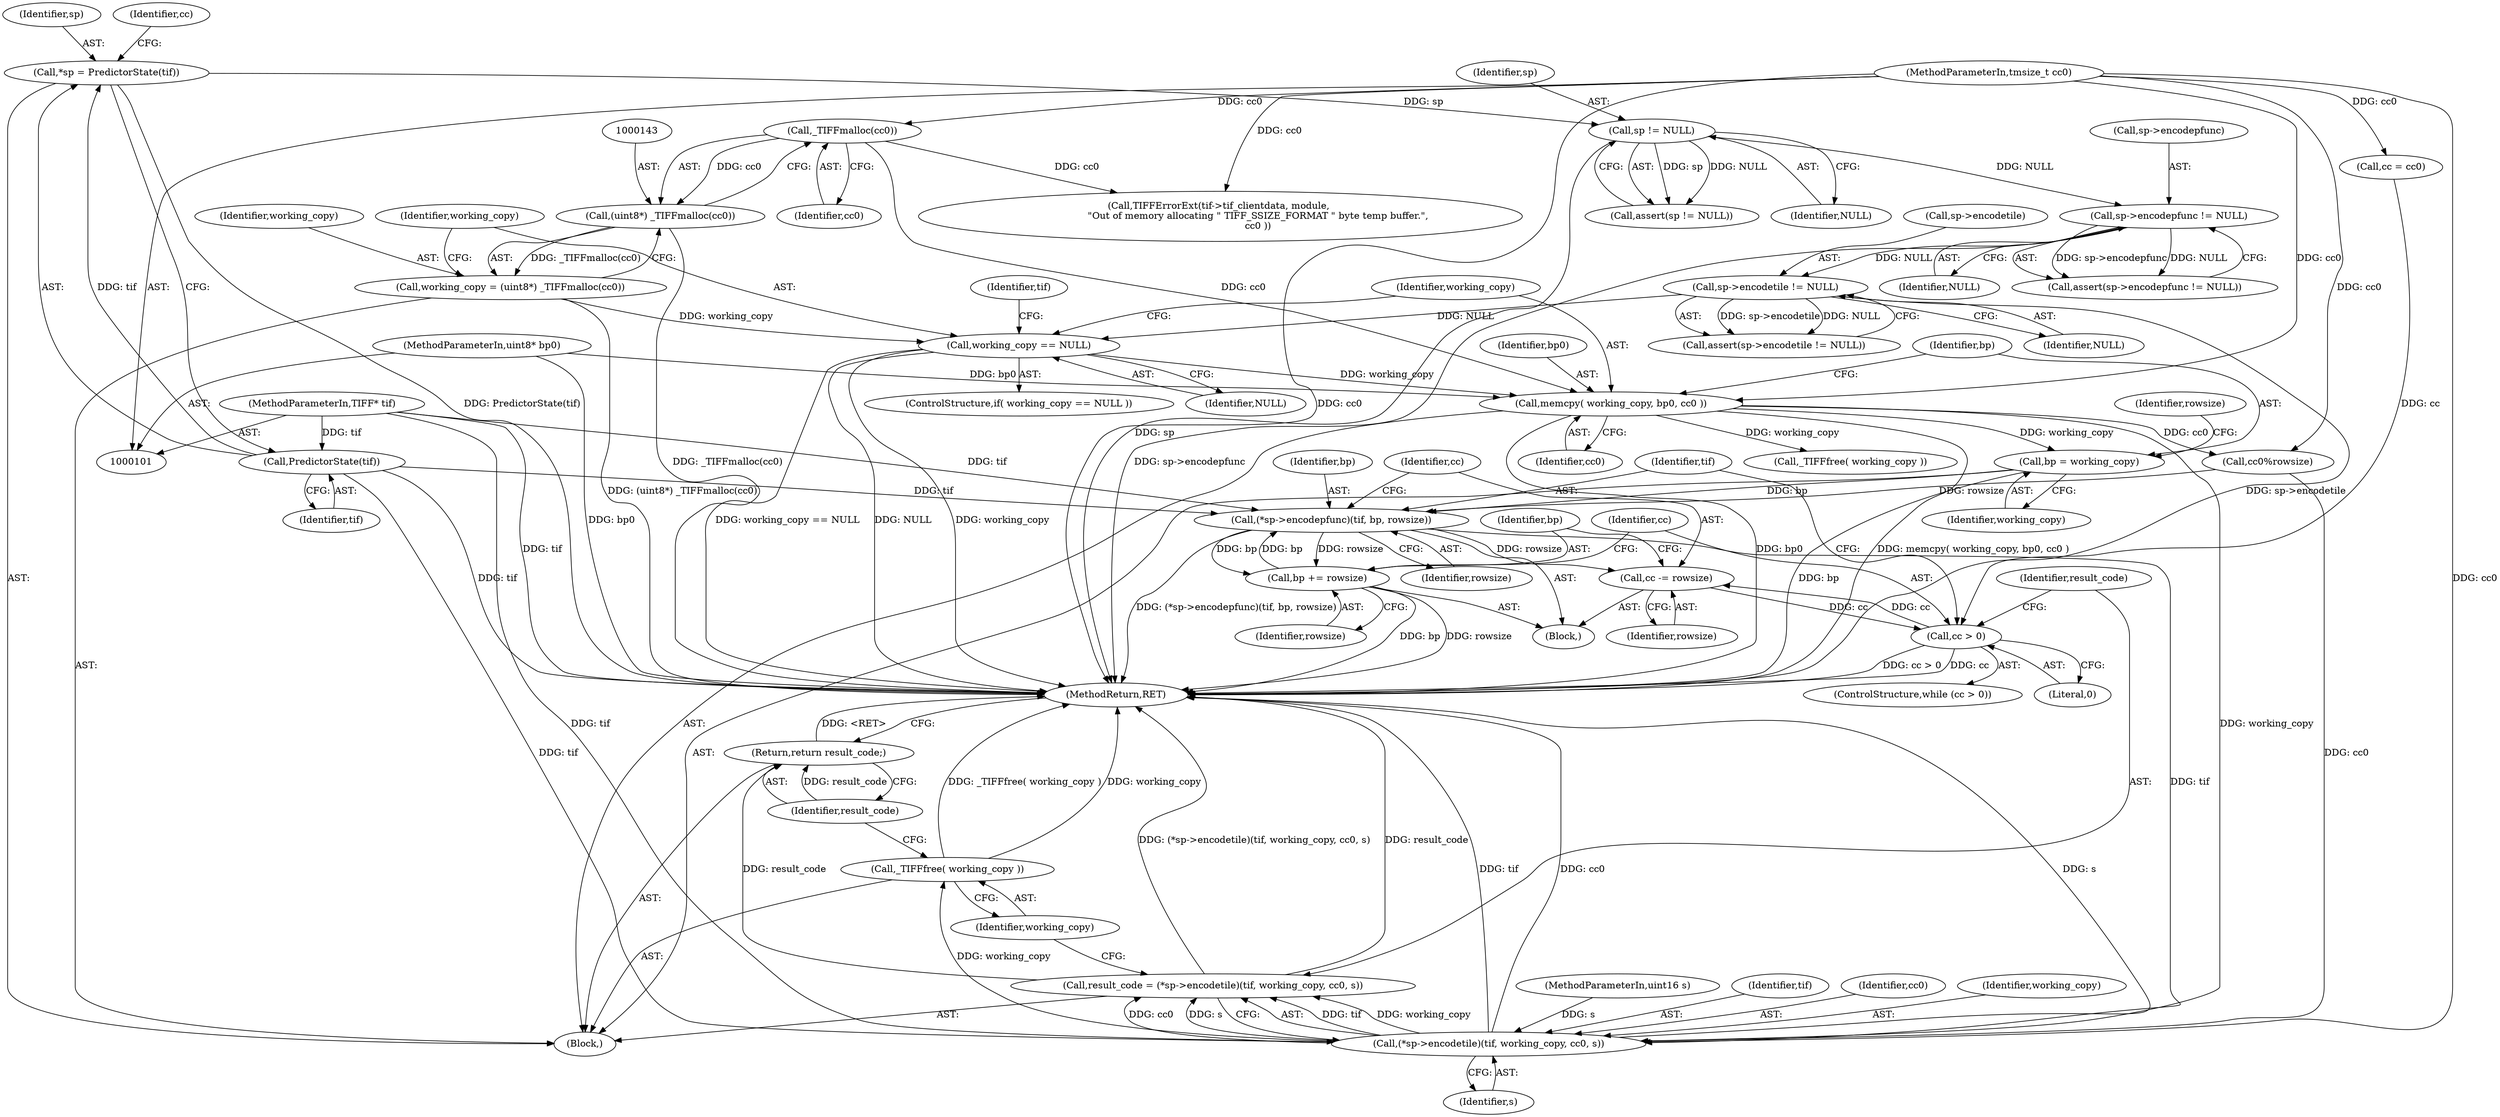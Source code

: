 digraph "0_libtiff_6a984bf7905c6621281588431f384e79d11a2e33@API" {
"1000164" [label="(Call,bp = working_copy)"];
"1000160" [label="(Call,memcpy( working_copy, bp0, cc0 ))"];
"1000147" [label="(Call,working_copy == NULL)"];
"1000140" [label="(Call,working_copy = (uint8*) _TIFFmalloc(cc0))"];
"1000142" [label="(Call,(uint8*) _TIFFmalloc(cc0))"];
"1000144" [label="(Call,_TIFFmalloc(cc0))"];
"1000104" [label="(MethodParameterIn,tmsize_t cc0)"];
"1000135" [label="(Call,sp->encodetile != NULL)"];
"1000129" [label="(Call,sp->encodepfunc != NULL)"];
"1000125" [label="(Call,sp != NULL)"];
"1000112" [label="(Call,*sp = PredictorState(tif))"];
"1000114" [label="(Call,PredictorState(tif))"];
"1000102" [label="(MethodParameterIn,TIFF* tif)"];
"1000103" [label="(MethodParameterIn,uint8* bp0)"];
"1000199" [label="(Call,(*sp->encodepfunc)(tif, bp, rowsize))"];
"1000203" [label="(Call,cc -= rowsize)"];
"1000195" [label="(Call,cc > 0)"];
"1000206" [label="(Call,bp += rowsize)"];
"1000211" [label="(Call,(*sp->encodetile)(tif, working_copy, cc0, s))"];
"1000209" [label="(Call,result_code = (*sp->encodetile)(tif, working_copy, cc0, s))"];
"1000218" [label="(Return,return result_code;)"];
"1000216" [label="(Call,_TIFFfree( working_copy ))"];
"1000105" [label="(MethodParameterIn,uint16 s)"];
"1000130" [label="(Call,sp->encodepfunc)"];
"1000113" [label="(Identifier,sp)"];
"1000146" [label="(ControlStructure,if( working_copy == NULL ))"];
"1000203" [label="(Call,cc -= rowsize)"];
"1000145" [label="(Identifier,cc0)"];
"1000219" [label="(Identifier,result_code)"];
"1000140" [label="(Call,working_copy = (uint8*) _TIFFmalloc(cc0))"];
"1000165" [label="(Identifier,bp)"];
"1000142" [label="(Call,(uint8*) _TIFFmalloc(cc0))"];
"1000209" [label="(Call,result_code = (*sp->encodetile)(tif, working_copy, cc0, s))"];
"1000115" [label="(Identifier,tif)"];
"1000119" [label="(Identifier,cc)"];
"1000212" [label="(Identifier,tif)"];
"1000161" [label="(Identifier,working_copy)"];
"1000199" [label="(Call,(*sp->encodepfunc)(tif, bp, rowsize))"];
"1000206" [label="(Call,bp += rowsize)"];
"1000164" [label="(Call,bp = working_copy)"];
"1000197" [label="(Literal,0)"];
"1000168" [label="(Identifier,rowsize)"];
"1000163" [label="(Identifier,cc0)"];
"1000204" [label="(Identifier,cc)"];
"1000144" [label="(Call,_TIFFmalloc(cc0))"];
"1000162" [label="(Identifier,bp0)"];
"1000124" [label="(Call,assert(sp != NULL))"];
"1000136" [label="(Call,sp->encodetile)"];
"1000147" [label="(Call,working_copy == NULL)"];
"1000166" [label="(Identifier,working_copy)"];
"1000126" [label="(Identifier,sp)"];
"1000114" [label="(Call,PredictorState(tif))"];
"1000134" [label="(Call,assert(sp->encodetile != NULL))"];
"1000218" [label="(Return,return result_code;)"];
"1000127" [label="(Identifier,NULL)"];
"1000190" [label="(Call,_TIFFfree( working_copy ))"];
"1000118" [label="(Call,cc = cc0)"];
"1000148" [label="(Identifier,working_copy)"];
"1000125" [label="(Call,sp != NULL)"];
"1000198" [label="(Block,)"];
"1000194" [label="(ControlStructure,while (cc > 0))"];
"1000214" [label="(Identifier,cc0)"];
"1000135" [label="(Call,sp->encodetile != NULL)"];
"1000195" [label="(Call,cc > 0)"];
"1000178" [label="(Call,cc0%rowsize)"];
"1000196" [label="(Identifier,cc)"];
"1000220" [label="(MethodReturn,RET)"];
"1000208" [label="(Identifier,rowsize)"];
"1000128" [label="(Call,assert(sp->encodepfunc != NULL))"];
"1000139" [label="(Identifier,NULL)"];
"1000112" [label="(Call,*sp = PredictorState(tif))"];
"1000106" [label="(Block,)"];
"1000211" [label="(Call,(*sp->encodetile)(tif, working_copy, cc0, s))"];
"1000153" [label="(Identifier,tif)"];
"1000102" [label="(MethodParameterIn,TIFF* tif)"];
"1000213" [label="(Identifier,working_copy)"];
"1000149" [label="(Identifier,NULL)"];
"1000207" [label="(Identifier,bp)"];
"1000151" [label="(Call,TIFFErrorExt(tif->tif_clientdata, module, \n                         \"Out of memory allocating \" TIFF_SSIZE_FORMAT \" byte temp buffer.\",\n                         cc0 ))"];
"1000215" [label="(Identifier,s)"];
"1000205" [label="(Identifier,rowsize)"];
"1000141" [label="(Identifier,working_copy)"];
"1000216" [label="(Call,_TIFFfree( working_copy ))"];
"1000129" [label="(Call,sp->encodepfunc != NULL)"];
"1000104" [label="(MethodParameterIn,tmsize_t cc0)"];
"1000133" [label="(Identifier,NULL)"];
"1000160" [label="(Call,memcpy( working_copy, bp0, cc0 ))"];
"1000202" [label="(Identifier,rowsize)"];
"1000200" [label="(Identifier,tif)"];
"1000103" [label="(MethodParameterIn,uint8* bp0)"];
"1000201" [label="(Identifier,bp)"];
"1000210" [label="(Identifier,result_code)"];
"1000217" [label="(Identifier,working_copy)"];
"1000164" -> "1000106"  [label="AST: "];
"1000164" -> "1000166"  [label="CFG: "];
"1000165" -> "1000164"  [label="AST: "];
"1000166" -> "1000164"  [label="AST: "];
"1000168" -> "1000164"  [label="CFG: "];
"1000164" -> "1000220"  [label="DDG: bp"];
"1000160" -> "1000164"  [label="DDG: working_copy"];
"1000164" -> "1000199"  [label="DDG: bp"];
"1000160" -> "1000106"  [label="AST: "];
"1000160" -> "1000163"  [label="CFG: "];
"1000161" -> "1000160"  [label="AST: "];
"1000162" -> "1000160"  [label="AST: "];
"1000163" -> "1000160"  [label="AST: "];
"1000165" -> "1000160"  [label="CFG: "];
"1000160" -> "1000220"  [label="DDG: memcpy( working_copy, bp0, cc0 )"];
"1000160" -> "1000220"  [label="DDG: bp0"];
"1000147" -> "1000160"  [label="DDG: working_copy"];
"1000103" -> "1000160"  [label="DDG: bp0"];
"1000144" -> "1000160"  [label="DDG: cc0"];
"1000104" -> "1000160"  [label="DDG: cc0"];
"1000160" -> "1000178"  [label="DDG: cc0"];
"1000160" -> "1000190"  [label="DDG: working_copy"];
"1000160" -> "1000211"  [label="DDG: working_copy"];
"1000147" -> "1000146"  [label="AST: "];
"1000147" -> "1000149"  [label="CFG: "];
"1000148" -> "1000147"  [label="AST: "];
"1000149" -> "1000147"  [label="AST: "];
"1000153" -> "1000147"  [label="CFG: "];
"1000161" -> "1000147"  [label="CFG: "];
"1000147" -> "1000220"  [label="DDG: NULL"];
"1000147" -> "1000220"  [label="DDG: working_copy"];
"1000147" -> "1000220"  [label="DDG: working_copy == NULL"];
"1000140" -> "1000147"  [label="DDG: working_copy"];
"1000135" -> "1000147"  [label="DDG: NULL"];
"1000140" -> "1000106"  [label="AST: "];
"1000140" -> "1000142"  [label="CFG: "];
"1000141" -> "1000140"  [label="AST: "];
"1000142" -> "1000140"  [label="AST: "];
"1000148" -> "1000140"  [label="CFG: "];
"1000140" -> "1000220"  [label="DDG: (uint8*) _TIFFmalloc(cc0)"];
"1000142" -> "1000140"  [label="DDG: _TIFFmalloc(cc0)"];
"1000142" -> "1000144"  [label="CFG: "];
"1000143" -> "1000142"  [label="AST: "];
"1000144" -> "1000142"  [label="AST: "];
"1000142" -> "1000220"  [label="DDG: _TIFFmalloc(cc0)"];
"1000144" -> "1000142"  [label="DDG: cc0"];
"1000144" -> "1000145"  [label="CFG: "];
"1000145" -> "1000144"  [label="AST: "];
"1000104" -> "1000144"  [label="DDG: cc0"];
"1000144" -> "1000151"  [label="DDG: cc0"];
"1000104" -> "1000101"  [label="AST: "];
"1000104" -> "1000220"  [label="DDG: cc0"];
"1000104" -> "1000118"  [label="DDG: cc0"];
"1000104" -> "1000151"  [label="DDG: cc0"];
"1000104" -> "1000178"  [label="DDG: cc0"];
"1000104" -> "1000211"  [label="DDG: cc0"];
"1000135" -> "1000134"  [label="AST: "];
"1000135" -> "1000139"  [label="CFG: "];
"1000136" -> "1000135"  [label="AST: "];
"1000139" -> "1000135"  [label="AST: "];
"1000134" -> "1000135"  [label="CFG: "];
"1000135" -> "1000220"  [label="DDG: sp->encodetile"];
"1000135" -> "1000134"  [label="DDG: sp->encodetile"];
"1000135" -> "1000134"  [label="DDG: NULL"];
"1000129" -> "1000135"  [label="DDG: NULL"];
"1000129" -> "1000128"  [label="AST: "];
"1000129" -> "1000133"  [label="CFG: "];
"1000130" -> "1000129"  [label="AST: "];
"1000133" -> "1000129"  [label="AST: "];
"1000128" -> "1000129"  [label="CFG: "];
"1000129" -> "1000220"  [label="DDG: sp->encodepfunc"];
"1000129" -> "1000128"  [label="DDG: sp->encodepfunc"];
"1000129" -> "1000128"  [label="DDG: NULL"];
"1000125" -> "1000129"  [label="DDG: NULL"];
"1000125" -> "1000124"  [label="AST: "];
"1000125" -> "1000127"  [label="CFG: "];
"1000126" -> "1000125"  [label="AST: "];
"1000127" -> "1000125"  [label="AST: "];
"1000124" -> "1000125"  [label="CFG: "];
"1000125" -> "1000220"  [label="DDG: sp"];
"1000125" -> "1000124"  [label="DDG: sp"];
"1000125" -> "1000124"  [label="DDG: NULL"];
"1000112" -> "1000125"  [label="DDG: sp"];
"1000112" -> "1000106"  [label="AST: "];
"1000112" -> "1000114"  [label="CFG: "];
"1000113" -> "1000112"  [label="AST: "];
"1000114" -> "1000112"  [label="AST: "];
"1000119" -> "1000112"  [label="CFG: "];
"1000112" -> "1000220"  [label="DDG: PredictorState(tif)"];
"1000114" -> "1000112"  [label="DDG: tif"];
"1000114" -> "1000115"  [label="CFG: "];
"1000115" -> "1000114"  [label="AST: "];
"1000114" -> "1000220"  [label="DDG: tif"];
"1000102" -> "1000114"  [label="DDG: tif"];
"1000114" -> "1000199"  [label="DDG: tif"];
"1000114" -> "1000211"  [label="DDG: tif"];
"1000102" -> "1000101"  [label="AST: "];
"1000102" -> "1000220"  [label="DDG: tif"];
"1000102" -> "1000199"  [label="DDG: tif"];
"1000102" -> "1000211"  [label="DDG: tif"];
"1000103" -> "1000101"  [label="AST: "];
"1000103" -> "1000220"  [label="DDG: bp0"];
"1000199" -> "1000198"  [label="AST: "];
"1000199" -> "1000202"  [label="CFG: "];
"1000200" -> "1000199"  [label="AST: "];
"1000201" -> "1000199"  [label="AST: "];
"1000202" -> "1000199"  [label="AST: "];
"1000204" -> "1000199"  [label="CFG: "];
"1000199" -> "1000220"  [label="DDG: (*sp->encodepfunc)(tif, bp, rowsize)"];
"1000206" -> "1000199"  [label="DDG: bp"];
"1000178" -> "1000199"  [label="DDG: rowsize"];
"1000199" -> "1000203"  [label="DDG: rowsize"];
"1000199" -> "1000206"  [label="DDG: rowsize"];
"1000199" -> "1000206"  [label="DDG: bp"];
"1000199" -> "1000211"  [label="DDG: tif"];
"1000203" -> "1000198"  [label="AST: "];
"1000203" -> "1000205"  [label="CFG: "];
"1000204" -> "1000203"  [label="AST: "];
"1000205" -> "1000203"  [label="AST: "];
"1000207" -> "1000203"  [label="CFG: "];
"1000203" -> "1000195"  [label="DDG: cc"];
"1000195" -> "1000203"  [label="DDG: cc"];
"1000195" -> "1000194"  [label="AST: "];
"1000195" -> "1000197"  [label="CFG: "];
"1000196" -> "1000195"  [label="AST: "];
"1000197" -> "1000195"  [label="AST: "];
"1000200" -> "1000195"  [label="CFG: "];
"1000210" -> "1000195"  [label="CFG: "];
"1000195" -> "1000220"  [label="DDG: cc > 0"];
"1000195" -> "1000220"  [label="DDG: cc"];
"1000118" -> "1000195"  [label="DDG: cc"];
"1000206" -> "1000198"  [label="AST: "];
"1000206" -> "1000208"  [label="CFG: "];
"1000207" -> "1000206"  [label="AST: "];
"1000208" -> "1000206"  [label="AST: "];
"1000196" -> "1000206"  [label="CFG: "];
"1000206" -> "1000220"  [label="DDG: bp"];
"1000206" -> "1000220"  [label="DDG: rowsize"];
"1000211" -> "1000209"  [label="AST: "];
"1000211" -> "1000215"  [label="CFG: "];
"1000212" -> "1000211"  [label="AST: "];
"1000213" -> "1000211"  [label="AST: "];
"1000214" -> "1000211"  [label="AST: "];
"1000215" -> "1000211"  [label="AST: "];
"1000209" -> "1000211"  [label="CFG: "];
"1000211" -> "1000220"  [label="DDG: tif"];
"1000211" -> "1000220"  [label="DDG: cc0"];
"1000211" -> "1000220"  [label="DDG: s"];
"1000211" -> "1000209"  [label="DDG: tif"];
"1000211" -> "1000209"  [label="DDG: working_copy"];
"1000211" -> "1000209"  [label="DDG: cc0"];
"1000211" -> "1000209"  [label="DDG: s"];
"1000178" -> "1000211"  [label="DDG: cc0"];
"1000105" -> "1000211"  [label="DDG: s"];
"1000211" -> "1000216"  [label="DDG: working_copy"];
"1000209" -> "1000106"  [label="AST: "];
"1000210" -> "1000209"  [label="AST: "];
"1000217" -> "1000209"  [label="CFG: "];
"1000209" -> "1000220"  [label="DDG: result_code"];
"1000209" -> "1000220"  [label="DDG: (*sp->encodetile)(tif, working_copy, cc0, s)"];
"1000209" -> "1000218"  [label="DDG: result_code"];
"1000218" -> "1000106"  [label="AST: "];
"1000218" -> "1000219"  [label="CFG: "];
"1000219" -> "1000218"  [label="AST: "];
"1000220" -> "1000218"  [label="CFG: "];
"1000218" -> "1000220"  [label="DDG: <RET>"];
"1000219" -> "1000218"  [label="DDG: result_code"];
"1000216" -> "1000106"  [label="AST: "];
"1000216" -> "1000217"  [label="CFG: "];
"1000217" -> "1000216"  [label="AST: "];
"1000219" -> "1000216"  [label="CFG: "];
"1000216" -> "1000220"  [label="DDG: _TIFFfree( working_copy )"];
"1000216" -> "1000220"  [label="DDG: working_copy"];
}
